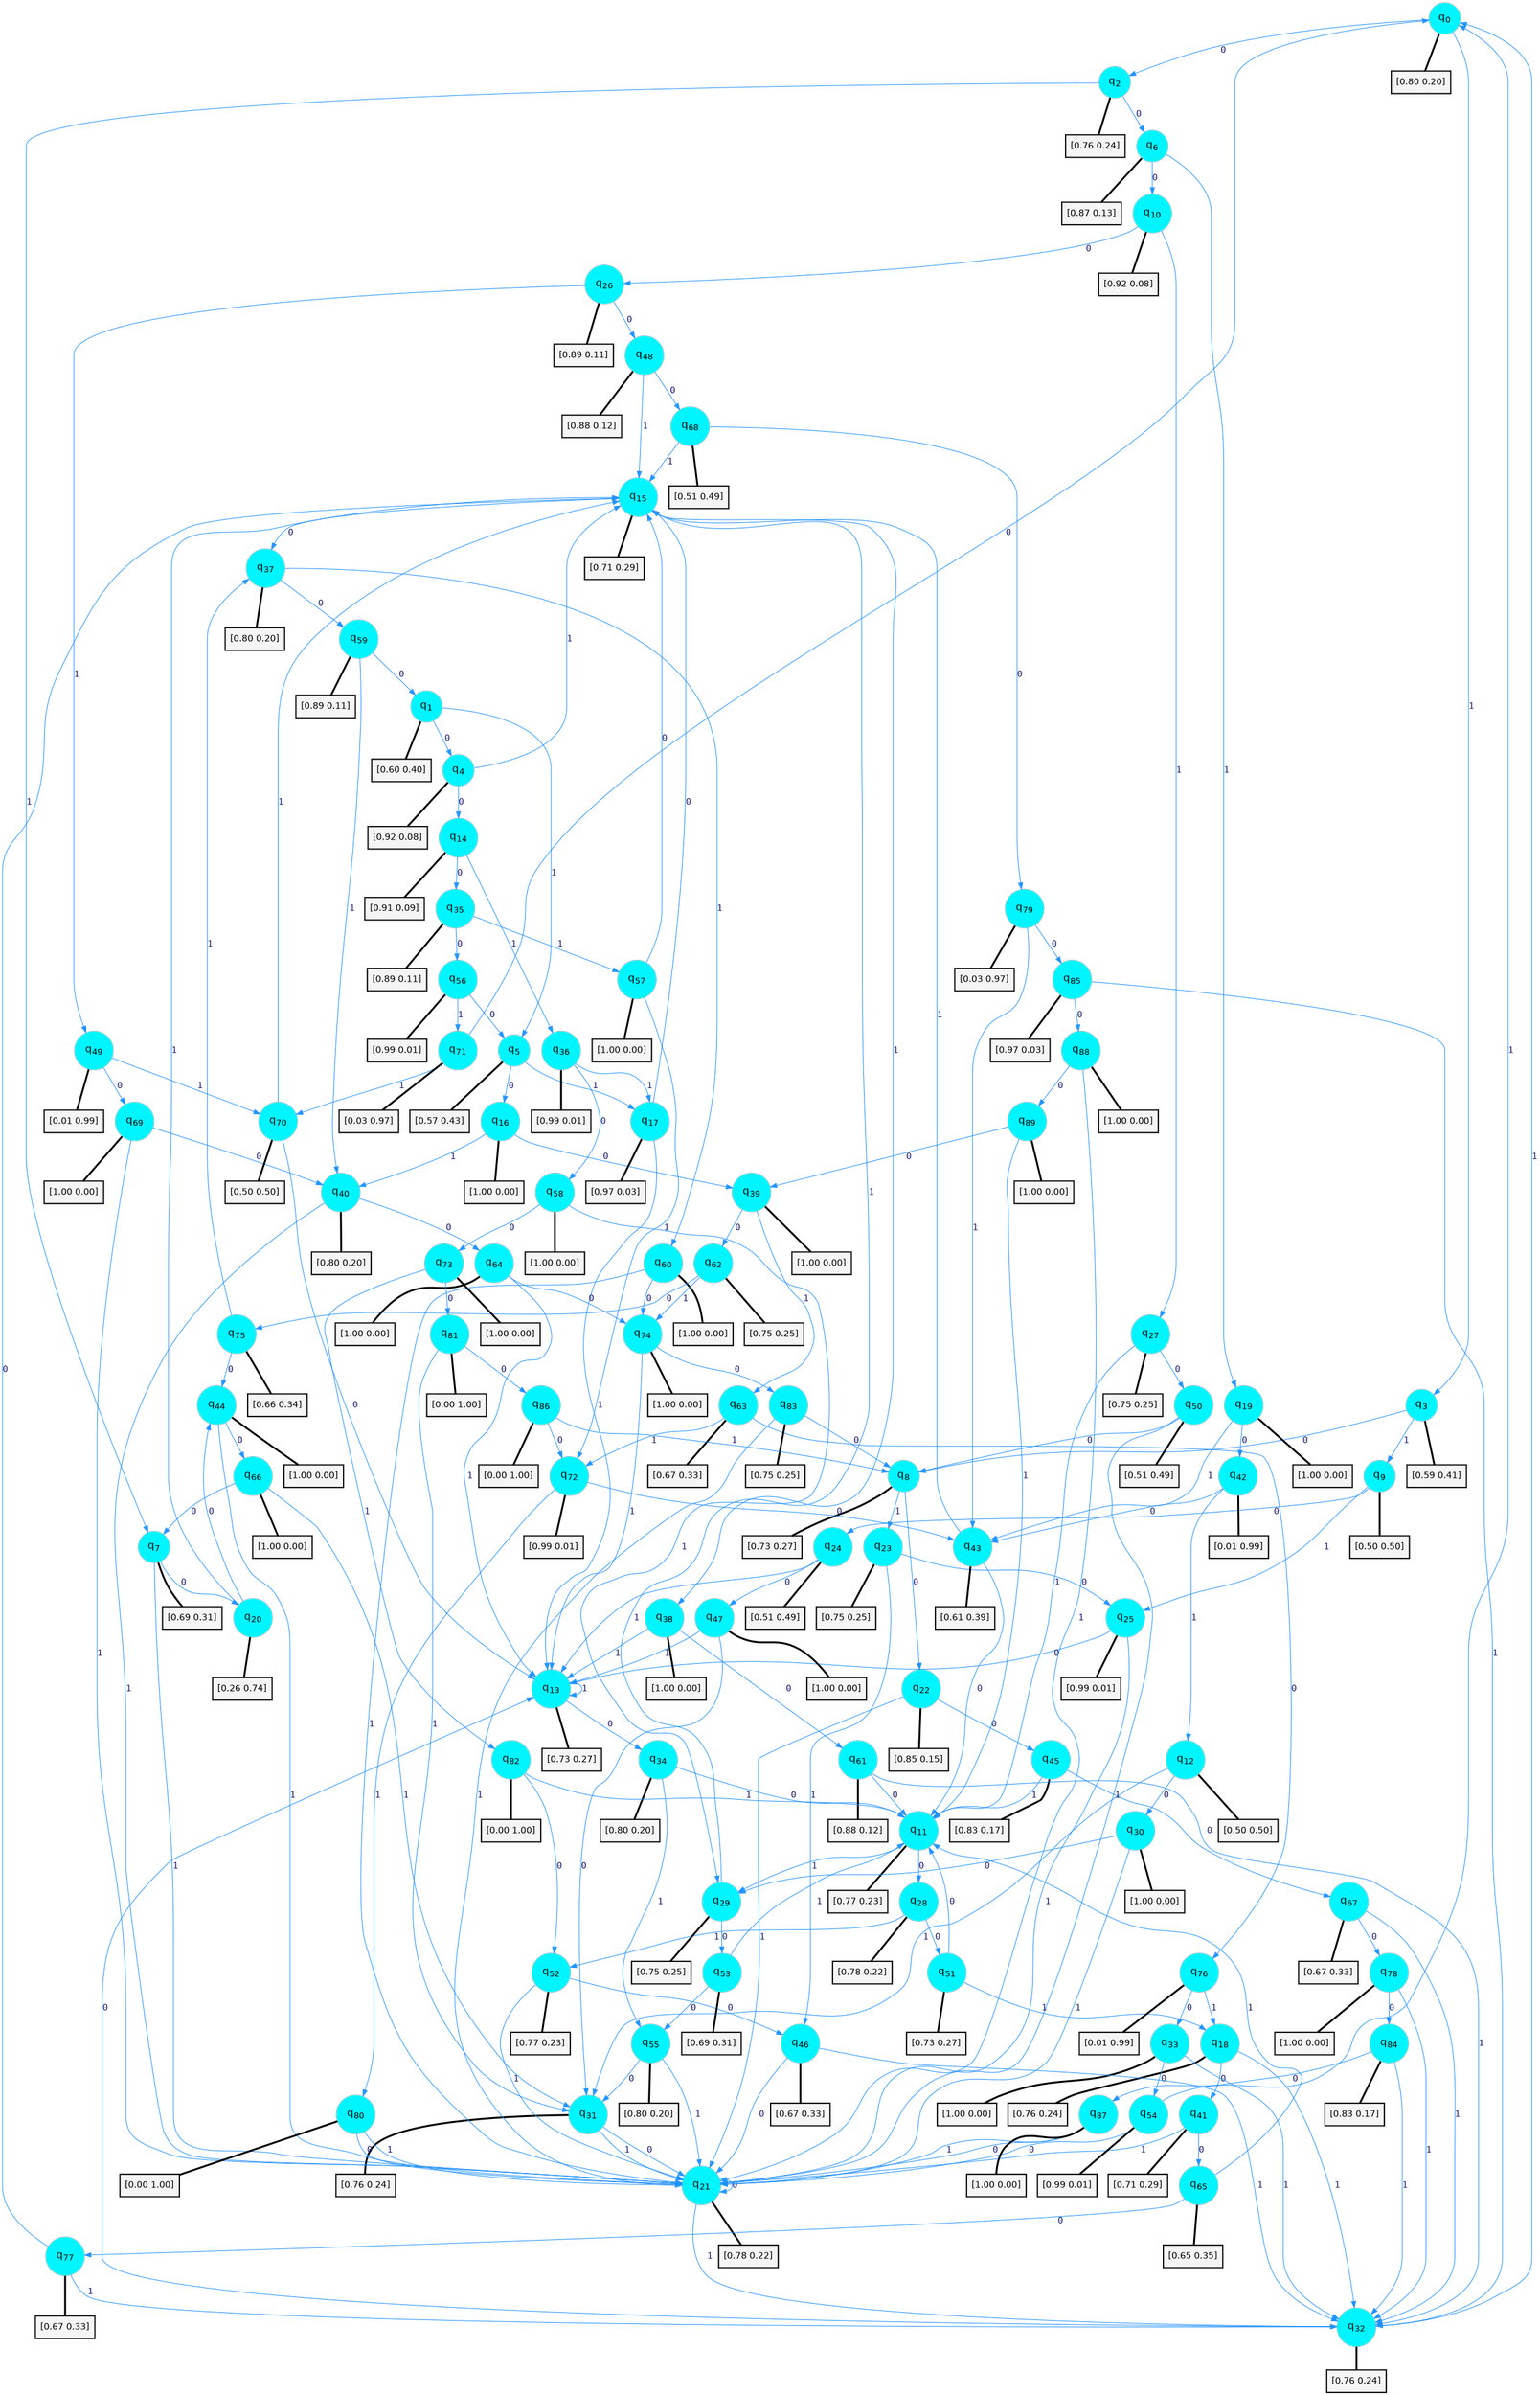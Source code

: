 digraph G {
graph [
bgcolor=transparent, dpi=300, rankdir=TD, size="40,25"];
node [
color=gray, fillcolor=turquoise1, fontcolor=black, fontname=Helvetica, fontsize=16, fontweight=bold, shape=circle, style=filled];
edge [
arrowsize=1, color=dodgerblue1, fontcolor=midnightblue, fontname=courier, fontweight=bold, penwidth=1, style=solid, weight=20];
0[label=<q<SUB>0</SUB>>];
1[label=<q<SUB>1</SUB>>];
2[label=<q<SUB>2</SUB>>];
3[label=<q<SUB>3</SUB>>];
4[label=<q<SUB>4</SUB>>];
5[label=<q<SUB>5</SUB>>];
6[label=<q<SUB>6</SUB>>];
7[label=<q<SUB>7</SUB>>];
8[label=<q<SUB>8</SUB>>];
9[label=<q<SUB>9</SUB>>];
10[label=<q<SUB>10</SUB>>];
11[label=<q<SUB>11</SUB>>];
12[label=<q<SUB>12</SUB>>];
13[label=<q<SUB>13</SUB>>];
14[label=<q<SUB>14</SUB>>];
15[label=<q<SUB>15</SUB>>];
16[label=<q<SUB>16</SUB>>];
17[label=<q<SUB>17</SUB>>];
18[label=<q<SUB>18</SUB>>];
19[label=<q<SUB>19</SUB>>];
20[label=<q<SUB>20</SUB>>];
21[label=<q<SUB>21</SUB>>];
22[label=<q<SUB>22</SUB>>];
23[label=<q<SUB>23</SUB>>];
24[label=<q<SUB>24</SUB>>];
25[label=<q<SUB>25</SUB>>];
26[label=<q<SUB>26</SUB>>];
27[label=<q<SUB>27</SUB>>];
28[label=<q<SUB>28</SUB>>];
29[label=<q<SUB>29</SUB>>];
30[label=<q<SUB>30</SUB>>];
31[label=<q<SUB>31</SUB>>];
32[label=<q<SUB>32</SUB>>];
33[label=<q<SUB>33</SUB>>];
34[label=<q<SUB>34</SUB>>];
35[label=<q<SUB>35</SUB>>];
36[label=<q<SUB>36</SUB>>];
37[label=<q<SUB>37</SUB>>];
38[label=<q<SUB>38</SUB>>];
39[label=<q<SUB>39</SUB>>];
40[label=<q<SUB>40</SUB>>];
41[label=<q<SUB>41</SUB>>];
42[label=<q<SUB>42</SUB>>];
43[label=<q<SUB>43</SUB>>];
44[label=<q<SUB>44</SUB>>];
45[label=<q<SUB>45</SUB>>];
46[label=<q<SUB>46</SUB>>];
47[label=<q<SUB>47</SUB>>];
48[label=<q<SUB>48</SUB>>];
49[label=<q<SUB>49</SUB>>];
50[label=<q<SUB>50</SUB>>];
51[label=<q<SUB>51</SUB>>];
52[label=<q<SUB>52</SUB>>];
53[label=<q<SUB>53</SUB>>];
54[label=<q<SUB>54</SUB>>];
55[label=<q<SUB>55</SUB>>];
56[label=<q<SUB>56</SUB>>];
57[label=<q<SUB>57</SUB>>];
58[label=<q<SUB>58</SUB>>];
59[label=<q<SUB>59</SUB>>];
60[label=<q<SUB>60</SUB>>];
61[label=<q<SUB>61</SUB>>];
62[label=<q<SUB>62</SUB>>];
63[label=<q<SUB>63</SUB>>];
64[label=<q<SUB>64</SUB>>];
65[label=<q<SUB>65</SUB>>];
66[label=<q<SUB>66</SUB>>];
67[label=<q<SUB>67</SUB>>];
68[label=<q<SUB>68</SUB>>];
69[label=<q<SUB>69</SUB>>];
70[label=<q<SUB>70</SUB>>];
71[label=<q<SUB>71</SUB>>];
72[label=<q<SUB>72</SUB>>];
73[label=<q<SUB>73</SUB>>];
74[label=<q<SUB>74</SUB>>];
75[label=<q<SUB>75</SUB>>];
76[label=<q<SUB>76</SUB>>];
77[label=<q<SUB>77</SUB>>];
78[label=<q<SUB>78</SUB>>];
79[label=<q<SUB>79</SUB>>];
80[label=<q<SUB>80</SUB>>];
81[label=<q<SUB>81</SUB>>];
82[label=<q<SUB>82</SUB>>];
83[label=<q<SUB>83</SUB>>];
84[label=<q<SUB>84</SUB>>];
85[label=<q<SUB>85</SUB>>];
86[label=<q<SUB>86</SUB>>];
87[label=<q<SUB>87</SUB>>];
88[label=<q<SUB>88</SUB>>];
89[label=<q<SUB>89</SUB>>];
90[label="[0.80 0.20]", shape=box,fontcolor=black, fontname=Helvetica, fontsize=14, penwidth=2, fillcolor=whitesmoke,color=black];
91[label="[0.60 0.40]", shape=box,fontcolor=black, fontname=Helvetica, fontsize=14, penwidth=2, fillcolor=whitesmoke,color=black];
92[label="[0.76 0.24]", shape=box,fontcolor=black, fontname=Helvetica, fontsize=14, penwidth=2, fillcolor=whitesmoke,color=black];
93[label="[0.59 0.41]", shape=box,fontcolor=black, fontname=Helvetica, fontsize=14, penwidth=2, fillcolor=whitesmoke,color=black];
94[label="[0.92 0.08]", shape=box,fontcolor=black, fontname=Helvetica, fontsize=14, penwidth=2, fillcolor=whitesmoke,color=black];
95[label="[0.57 0.43]", shape=box,fontcolor=black, fontname=Helvetica, fontsize=14, penwidth=2, fillcolor=whitesmoke,color=black];
96[label="[0.87 0.13]", shape=box,fontcolor=black, fontname=Helvetica, fontsize=14, penwidth=2, fillcolor=whitesmoke,color=black];
97[label="[0.69 0.31]", shape=box,fontcolor=black, fontname=Helvetica, fontsize=14, penwidth=2, fillcolor=whitesmoke,color=black];
98[label="[0.73 0.27]", shape=box,fontcolor=black, fontname=Helvetica, fontsize=14, penwidth=2, fillcolor=whitesmoke,color=black];
99[label="[0.50 0.50]", shape=box,fontcolor=black, fontname=Helvetica, fontsize=14, penwidth=2, fillcolor=whitesmoke,color=black];
100[label="[0.92 0.08]", shape=box,fontcolor=black, fontname=Helvetica, fontsize=14, penwidth=2, fillcolor=whitesmoke,color=black];
101[label="[0.77 0.23]", shape=box,fontcolor=black, fontname=Helvetica, fontsize=14, penwidth=2, fillcolor=whitesmoke,color=black];
102[label="[0.50 0.50]", shape=box,fontcolor=black, fontname=Helvetica, fontsize=14, penwidth=2, fillcolor=whitesmoke,color=black];
103[label="[0.73 0.27]", shape=box,fontcolor=black, fontname=Helvetica, fontsize=14, penwidth=2, fillcolor=whitesmoke,color=black];
104[label="[0.91 0.09]", shape=box,fontcolor=black, fontname=Helvetica, fontsize=14, penwidth=2, fillcolor=whitesmoke,color=black];
105[label="[0.71 0.29]", shape=box,fontcolor=black, fontname=Helvetica, fontsize=14, penwidth=2, fillcolor=whitesmoke,color=black];
106[label="[1.00 0.00]", shape=box,fontcolor=black, fontname=Helvetica, fontsize=14, penwidth=2, fillcolor=whitesmoke,color=black];
107[label="[0.97 0.03]", shape=box,fontcolor=black, fontname=Helvetica, fontsize=14, penwidth=2, fillcolor=whitesmoke,color=black];
108[label="[0.76 0.24]", shape=box,fontcolor=black, fontname=Helvetica, fontsize=14, penwidth=2, fillcolor=whitesmoke,color=black];
109[label="[1.00 0.00]", shape=box,fontcolor=black, fontname=Helvetica, fontsize=14, penwidth=2, fillcolor=whitesmoke,color=black];
110[label="[0.26 0.74]", shape=box,fontcolor=black, fontname=Helvetica, fontsize=14, penwidth=2, fillcolor=whitesmoke,color=black];
111[label="[0.78 0.22]", shape=box,fontcolor=black, fontname=Helvetica, fontsize=14, penwidth=2, fillcolor=whitesmoke,color=black];
112[label="[0.85 0.15]", shape=box,fontcolor=black, fontname=Helvetica, fontsize=14, penwidth=2, fillcolor=whitesmoke,color=black];
113[label="[0.75 0.25]", shape=box,fontcolor=black, fontname=Helvetica, fontsize=14, penwidth=2, fillcolor=whitesmoke,color=black];
114[label="[0.51 0.49]", shape=box,fontcolor=black, fontname=Helvetica, fontsize=14, penwidth=2, fillcolor=whitesmoke,color=black];
115[label="[0.99 0.01]", shape=box,fontcolor=black, fontname=Helvetica, fontsize=14, penwidth=2, fillcolor=whitesmoke,color=black];
116[label="[0.89 0.11]", shape=box,fontcolor=black, fontname=Helvetica, fontsize=14, penwidth=2, fillcolor=whitesmoke,color=black];
117[label="[0.75 0.25]", shape=box,fontcolor=black, fontname=Helvetica, fontsize=14, penwidth=2, fillcolor=whitesmoke,color=black];
118[label="[0.78 0.22]", shape=box,fontcolor=black, fontname=Helvetica, fontsize=14, penwidth=2, fillcolor=whitesmoke,color=black];
119[label="[0.75 0.25]", shape=box,fontcolor=black, fontname=Helvetica, fontsize=14, penwidth=2, fillcolor=whitesmoke,color=black];
120[label="[1.00 0.00]", shape=box,fontcolor=black, fontname=Helvetica, fontsize=14, penwidth=2, fillcolor=whitesmoke,color=black];
121[label="[0.76 0.24]", shape=box,fontcolor=black, fontname=Helvetica, fontsize=14, penwidth=2, fillcolor=whitesmoke,color=black];
122[label="[0.76 0.24]", shape=box,fontcolor=black, fontname=Helvetica, fontsize=14, penwidth=2, fillcolor=whitesmoke,color=black];
123[label="[1.00 0.00]", shape=box,fontcolor=black, fontname=Helvetica, fontsize=14, penwidth=2, fillcolor=whitesmoke,color=black];
124[label="[0.80 0.20]", shape=box,fontcolor=black, fontname=Helvetica, fontsize=14, penwidth=2, fillcolor=whitesmoke,color=black];
125[label="[0.89 0.11]", shape=box,fontcolor=black, fontname=Helvetica, fontsize=14, penwidth=2, fillcolor=whitesmoke,color=black];
126[label="[0.99 0.01]", shape=box,fontcolor=black, fontname=Helvetica, fontsize=14, penwidth=2, fillcolor=whitesmoke,color=black];
127[label="[0.80 0.20]", shape=box,fontcolor=black, fontname=Helvetica, fontsize=14, penwidth=2, fillcolor=whitesmoke,color=black];
128[label="[1.00 0.00]", shape=box,fontcolor=black, fontname=Helvetica, fontsize=14, penwidth=2, fillcolor=whitesmoke,color=black];
129[label="[1.00 0.00]", shape=box,fontcolor=black, fontname=Helvetica, fontsize=14, penwidth=2, fillcolor=whitesmoke,color=black];
130[label="[0.80 0.20]", shape=box,fontcolor=black, fontname=Helvetica, fontsize=14, penwidth=2, fillcolor=whitesmoke,color=black];
131[label="[0.71 0.29]", shape=box,fontcolor=black, fontname=Helvetica, fontsize=14, penwidth=2, fillcolor=whitesmoke,color=black];
132[label="[0.01 0.99]", shape=box,fontcolor=black, fontname=Helvetica, fontsize=14, penwidth=2, fillcolor=whitesmoke,color=black];
133[label="[0.61 0.39]", shape=box,fontcolor=black, fontname=Helvetica, fontsize=14, penwidth=2, fillcolor=whitesmoke,color=black];
134[label="[1.00 0.00]", shape=box,fontcolor=black, fontname=Helvetica, fontsize=14, penwidth=2, fillcolor=whitesmoke,color=black];
135[label="[0.83 0.17]", shape=box,fontcolor=black, fontname=Helvetica, fontsize=14, penwidth=2, fillcolor=whitesmoke,color=black];
136[label="[0.67 0.33]", shape=box,fontcolor=black, fontname=Helvetica, fontsize=14, penwidth=2, fillcolor=whitesmoke,color=black];
137[label="[1.00 0.00]", shape=box,fontcolor=black, fontname=Helvetica, fontsize=14, penwidth=2, fillcolor=whitesmoke,color=black];
138[label="[0.88 0.12]", shape=box,fontcolor=black, fontname=Helvetica, fontsize=14, penwidth=2, fillcolor=whitesmoke,color=black];
139[label="[0.01 0.99]", shape=box,fontcolor=black, fontname=Helvetica, fontsize=14, penwidth=2, fillcolor=whitesmoke,color=black];
140[label="[0.51 0.49]", shape=box,fontcolor=black, fontname=Helvetica, fontsize=14, penwidth=2, fillcolor=whitesmoke,color=black];
141[label="[0.73 0.27]", shape=box,fontcolor=black, fontname=Helvetica, fontsize=14, penwidth=2, fillcolor=whitesmoke,color=black];
142[label="[0.77 0.23]", shape=box,fontcolor=black, fontname=Helvetica, fontsize=14, penwidth=2, fillcolor=whitesmoke,color=black];
143[label="[0.69 0.31]", shape=box,fontcolor=black, fontname=Helvetica, fontsize=14, penwidth=2, fillcolor=whitesmoke,color=black];
144[label="[0.99 0.01]", shape=box,fontcolor=black, fontname=Helvetica, fontsize=14, penwidth=2, fillcolor=whitesmoke,color=black];
145[label="[0.80 0.20]", shape=box,fontcolor=black, fontname=Helvetica, fontsize=14, penwidth=2, fillcolor=whitesmoke,color=black];
146[label="[0.99 0.01]", shape=box,fontcolor=black, fontname=Helvetica, fontsize=14, penwidth=2, fillcolor=whitesmoke,color=black];
147[label="[1.00 0.00]", shape=box,fontcolor=black, fontname=Helvetica, fontsize=14, penwidth=2, fillcolor=whitesmoke,color=black];
148[label="[1.00 0.00]", shape=box,fontcolor=black, fontname=Helvetica, fontsize=14, penwidth=2, fillcolor=whitesmoke,color=black];
149[label="[0.89 0.11]", shape=box,fontcolor=black, fontname=Helvetica, fontsize=14, penwidth=2, fillcolor=whitesmoke,color=black];
150[label="[1.00 0.00]", shape=box,fontcolor=black, fontname=Helvetica, fontsize=14, penwidth=2, fillcolor=whitesmoke,color=black];
151[label="[0.88 0.12]", shape=box,fontcolor=black, fontname=Helvetica, fontsize=14, penwidth=2, fillcolor=whitesmoke,color=black];
152[label="[0.75 0.25]", shape=box,fontcolor=black, fontname=Helvetica, fontsize=14, penwidth=2, fillcolor=whitesmoke,color=black];
153[label="[0.67 0.33]", shape=box,fontcolor=black, fontname=Helvetica, fontsize=14, penwidth=2, fillcolor=whitesmoke,color=black];
154[label="[1.00 0.00]", shape=box,fontcolor=black, fontname=Helvetica, fontsize=14, penwidth=2, fillcolor=whitesmoke,color=black];
155[label="[0.65 0.35]", shape=box,fontcolor=black, fontname=Helvetica, fontsize=14, penwidth=2, fillcolor=whitesmoke,color=black];
156[label="[1.00 0.00]", shape=box,fontcolor=black, fontname=Helvetica, fontsize=14, penwidth=2, fillcolor=whitesmoke,color=black];
157[label="[0.67 0.33]", shape=box,fontcolor=black, fontname=Helvetica, fontsize=14, penwidth=2, fillcolor=whitesmoke,color=black];
158[label="[0.51 0.49]", shape=box,fontcolor=black, fontname=Helvetica, fontsize=14, penwidth=2, fillcolor=whitesmoke,color=black];
159[label="[1.00 0.00]", shape=box,fontcolor=black, fontname=Helvetica, fontsize=14, penwidth=2, fillcolor=whitesmoke,color=black];
160[label="[0.50 0.50]", shape=box,fontcolor=black, fontname=Helvetica, fontsize=14, penwidth=2, fillcolor=whitesmoke,color=black];
161[label="[0.03 0.97]", shape=box,fontcolor=black, fontname=Helvetica, fontsize=14, penwidth=2, fillcolor=whitesmoke,color=black];
162[label="[0.99 0.01]", shape=box,fontcolor=black, fontname=Helvetica, fontsize=14, penwidth=2, fillcolor=whitesmoke,color=black];
163[label="[1.00 0.00]", shape=box,fontcolor=black, fontname=Helvetica, fontsize=14, penwidth=2, fillcolor=whitesmoke,color=black];
164[label="[1.00 0.00]", shape=box,fontcolor=black, fontname=Helvetica, fontsize=14, penwidth=2, fillcolor=whitesmoke,color=black];
165[label="[0.66 0.34]", shape=box,fontcolor=black, fontname=Helvetica, fontsize=14, penwidth=2, fillcolor=whitesmoke,color=black];
166[label="[0.01 0.99]", shape=box,fontcolor=black, fontname=Helvetica, fontsize=14, penwidth=2, fillcolor=whitesmoke,color=black];
167[label="[0.67 0.33]", shape=box,fontcolor=black, fontname=Helvetica, fontsize=14, penwidth=2, fillcolor=whitesmoke,color=black];
168[label="[1.00 0.00]", shape=box,fontcolor=black, fontname=Helvetica, fontsize=14, penwidth=2, fillcolor=whitesmoke,color=black];
169[label="[0.03 0.97]", shape=box,fontcolor=black, fontname=Helvetica, fontsize=14, penwidth=2, fillcolor=whitesmoke,color=black];
170[label="[0.00 1.00]", shape=box,fontcolor=black, fontname=Helvetica, fontsize=14, penwidth=2, fillcolor=whitesmoke,color=black];
171[label="[0.00 1.00]", shape=box,fontcolor=black, fontname=Helvetica, fontsize=14, penwidth=2, fillcolor=whitesmoke,color=black];
172[label="[0.00 1.00]", shape=box,fontcolor=black, fontname=Helvetica, fontsize=14, penwidth=2, fillcolor=whitesmoke,color=black];
173[label="[0.75 0.25]", shape=box,fontcolor=black, fontname=Helvetica, fontsize=14, penwidth=2, fillcolor=whitesmoke,color=black];
174[label="[0.83 0.17]", shape=box,fontcolor=black, fontname=Helvetica, fontsize=14, penwidth=2, fillcolor=whitesmoke,color=black];
175[label="[0.97 0.03]", shape=box,fontcolor=black, fontname=Helvetica, fontsize=14, penwidth=2, fillcolor=whitesmoke,color=black];
176[label="[0.00 1.00]", shape=box,fontcolor=black, fontname=Helvetica, fontsize=14, penwidth=2, fillcolor=whitesmoke,color=black];
177[label="[1.00 0.00]", shape=box,fontcolor=black, fontname=Helvetica, fontsize=14, penwidth=2, fillcolor=whitesmoke,color=black];
178[label="[1.00 0.00]", shape=box,fontcolor=black, fontname=Helvetica, fontsize=14, penwidth=2, fillcolor=whitesmoke,color=black];
179[label="[1.00 0.00]", shape=box,fontcolor=black, fontname=Helvetica, fontsize=14, penwidth=2, fillcolor=whitesmoke,color=black];
0->2 [label=0];
0->3 [label=1];
0->90 [arrowhead=none, penwidth=3,color=black];
1->4 [label=0];
1->5 [label=1];
1->91 [arrowhead=none, penwidth=3,color=black];
2->6 [label=0];
2->7 [label=1];
2->92 [arrowhead=none, penwidth=3,color=black];
3->8 [label=0];
3->9 [label=1];
3->93 [arrowhead=none, penwidth=3,color=black];
4->14 [label=0];
4->15 [label=1];
4->94 [arrowhead=none, penwidth=3,color=black];
5->16 [label=0];
5->17 [label=1];
5->95 [arrowhead=none, penwidth=3,color=black];
6->10 [label=0];
6->19 [label=1];
6->96 [arrowhead=none, penwidth=3,color=black];
7->20 [label=0];
7->21 [label=1];
7->97 [arrowhead=none, penwidth=3,color=black];
8->22 [label=0];
8->23 [label=1];
8->98 [arrowhead=none, penwidth=3,color=black];
9->24 [label=0];
9->25 [label=1];
9->99 [arrowhead=none, penwidth=3,color=black];
10->26 [label=0];
10->27 [label=1];
10->100 [arrowhead=none, penwidth=3,color=black];
11->28 [label=0];
11->29 [label=1];
11->101 [arrowhead=none, penwidth=3,color=black];
12->30 [label=0];
12->31 [label=1];
12->102 [arrowhead=none, penwidth=3,color=black];
13->34 [label=0];
13->13 [label=1];
13->103 [arrowhead=none, penwidth=3,color=black];
14->35 [label=0];
14->36 [label=1];
14->104 [arrowhead=none, penwidth=3,color=black];
15->37 [label=0];
15->38 [label=1];
15->105 [arrowhead=none, penwidth=3,color=black];
16->39 [label=0];
16->40 [label=1];
16->106 [arrowhead=none, penwidth=3,color=black];
17->15 [label=0];
17->13 [label=1];
17->107 [arrowhead=none, penwidth=3,color=black];
18->41 [label=0];
18->32 [label=1];
18->108 [arrowhead=none, penwidth=3,color=black];
19->42 [label=0];
19->43 [label=1];
19->109 [arrowhead=none, penwidth=3,color=black];
20->44 [label=0];
20->15 [label=1];
20->110 [arrowhead=none, penwidth=3,color=black];
21->21 [label=0];
21->32 [label=1];
21->111 [arrowhead=none, penwidth=3,color=black];
22->45 [label=0];
22->21 [label=1];
22->112 [arrowhead=none, penwidth=3,color=black];
23->25 [label=0];
23->46 [label=1];
23->113 [arrowhead=none, penwidth=3,color=black];
24->47 [label=0];
24->13 [label=1];
24->114 [arrowhead=none, penwidth=3,color=black];
25->13 [label=0];
25->21 [label=1];
25->115 [arrowhead=none, penwidth=3,color=black];
26->48 [label=0];
26->49 [label=1];
26->116 [arrowhead=none, penwidth=3,color=black];
27->50 [label=0];
27->11 [label=1];
27->117 [arrowhead=none, penwidth=3,color=black];
28->51 [label=0];
28->52 [label=1];
28->118 [arrowhead=none, penwidth=3,color=black];
29->53 [label=0];
29->15 [label=1];
29->119 [arrowhead=none, penwidth=3,color=black];
30->29 [label=0];
30->21 [label=1];
30->120 [arrowhead=none, penwidth=3,color=black];
31->21 [label=0];
31->21 [label=1];
31->121 [arrowhead=none, penwidth=3,color=black];
32->13 [label=0];
32->0 [label=1];
32->122 [arrowhead=none, penwidth=3,color=black];
33->54 [label=0];
33->32 [label=1];
33->123 [arrowhead=none, penwidth=3,color=black];
34->11 [label=0];
34->55 [label=1];
34->124 [arrowhead=none, penwidth=3,color=black];
35->56 [label=0];
35->57 [label=1];
35->125 [arrowhead=none, penwidth=3,color=black];
36->58 [label=0];
36->17 [label=1];
36->126 [arrowhead=none, penwidth=3,color=black];
37->59 [label=0];
37->60 [label=1];
37->127 [arrowhead=none, penwidth=3,color=black];
38->61 [label=0];
38->13 [label=1];
38->128 [arrowhead=none, penwidth=3,color=black];
39->62 [label=0];
39->63 [label=1];
39->129 [arrowhead=none, penwidth=3,color=black];
40->64 [label=0];
40->21 [label=1];
40->130 [arrowhead=none, penwidth=3,color=black];
41->65 [label=0];
41->21 [label=1];
41->131 [arrowhead=none, penwidth=3,color=black];
42->43 [label=0];
42->12 [label=1];
42->132 [arrowhead=none, penwidth=3,color=black];
43->11 [label=0];
43->15 [label=1];
43->133 [arrowhead=none, penwidth=3,color=black];
44->66 [label=0];
44->21 [label=1];
44->134 [arrowhead=none, penwidth=3,color=black];
45->67 [label=0];
45->11 [label=1];
45->135 [arrowhead=none, penwidth=3,color=black];
46->21 [label=0];
46->32 [label=1];
46->136 [arrowhead=none, penwidth=3,color=black];
47->31 [label=0];
47->13 [label=1];
47->137 [arrowhead=none, penwidth=3,color=black];
48->68 [label=0];
48->15 [label=1];
48->138 [arrowhead=none, penwidth=3,color=black];
49->69 [label=0];
49->70 [label=1];
49->139 [arrowhead=none, penwidth=3,color=black];
50->8 [label=0];
50->21 [label=1];
50->140 [arrowhead=none, penwidth=3,color=black];
51->11 [label=0];
51->18 [label=1];
51->141 [arrowhead=none, penwidth=3,color=black];
52->46 [label=0];
52->21 [label=1];
52->142 [arrowhead=none, penwidth=3,color=black];
53->55 [label=0];
53->11 [label=1];
53->143 [arrowhead=none, penwidth=3,color=black];
54->21 [label=0];
54->0 [label=1];
54->144 [arrowhead=none, penwidth=3,color=black];
55->31 [label=0];
55->21 [label=1];
55->145 [arrowhead=none, penwidth=3,color=black];
56->5 [label=0];
56->71 [label=1];
56->146 [arrowhead=none, penwidth=3,color=black];
57->15 [label=0];
57->72 [label=1];
57->147 [arrowhead=none, penwidth=3,color=black];
58->73 [label=0];
58->29 [label=1];
58->148 [arrowhead=none, penwidth=3,color=black];
59->1 [label=0];
59->40 [label=1];
59->149 [arrowhead=none, penwidth=3,color=black];
60->74 [label=0];
60->21 [label=1];
60->150 [arrowhead=none, penwidth=3,color=black];
61->11 [label=0];
61->32 [label=1];
61->151 [arrowhead=none, penwidth=3,color=black];
62->75 [label=0];
62->74 [label=1];
62->152 [arrowhead=none, penwidth=3,color=black];
63->76 [label=0];
63->72 [label=1];
63->153 [arrowhead=none, penwidth=3,color=black];
64->74 [label=0];
64->13 [label=1];
64->154 [arrowhead=none, penwidth=3,color=black];
65->77 [label=0];
65->11 [label=1];
65->155 [arrowhead=none, penwidth=3,color=black];
66->7 [label=0];
66->31 [label=1];
66->156 [arrowhead=none, penwidth=3,color=black];
67->78 [label=0];
67->32 [label=1];
67->157 [arrowhead=none, penwidth=3,color=black];
68->79 [label=0];
68->15 [label=1];
68->158 [arrowhead=none, penwidth=3,color=black];
69->40 [label=0];
69->21 [label=1];
69->159 [arrowhead=none, penwidth=3,color=black];
70->13 [label=0];
70->15 [label=1];
70->160 [arrowhead=none, penwidth=3,color=black];
71->0 [label=0];
71->70 [label=1];
71->161 [arrowhead=none, penwidth=3,color=black];
72->43 [label=0];
72->80 [label=1];
72->162 [arrowhead=none, penwidth=3,color=black];
73->81 [label=0];
73->82 [label=1];
73->163 [arrowhead=none, penwidth=3,color=black];
74->83 [label=0];
74->13 [label=1];
74->164 [arrowhead=none, penwidth=3,color=black];
75->44 [label=0];
75->37 [label=1];
75->165 [arrowhead=none, penwidth=3,color=black];
76->33 [label=0];
76->18 [label=1];
76->166 [arrowhead=none, penwidth=3,color=black];
77->15 [label=0];
77->32 [label=1];
77->167 [arrowhead=none, penwidth=3,color=black];
78->84 [label=0];
78->32 [label=1];
78->168 [arrowhead=none, penwidth=3,color=black];
79->85 [label=0];
79->43 [label=1];
79->169 [arrowhead=none, penwidth=3,color=black];
80->21 [label=0];
80->21 [label=1];
80->170 [arrowhead=none, penwidth=3,color=black];
81->86 [label=0];
81->31 [label=1];
81->171 [arrowhead=none, penwidth=3,color=black];
82->52 [label=0];
82->11 [label=1];
82->172 [arrowhead=none, penwidth=3,color=black];
83->8 [label=0];
83->21 [label=1];
83->173 [arrowhead=none, penwidth=3,color=black];
84->87 [label=0];
84->32 [label=1];
84->174 [arrowhead=none, penwidth=3,color=black];
85->88 [label=0];
85->32 [label=1];
85->175 [arrowhead=none, penwidth=3,color=black];
86->72 [label=0];
86->8 [label=1];
86->176 [arrowhead=none, penwidth=3,color=black];
87->21 [label=0];
87->21 [label=1];
87->177 [arrowhead=none, penwidth=3,color=black];
88->89 [label=0];
88->21 [label=1];
88->178 [arrowhead=none, penwidth=3,color=black];
89->39 [label=0];
89->11 [label=1];
89->179 [arrowhead=none, penwidth=3,color=black];
}
